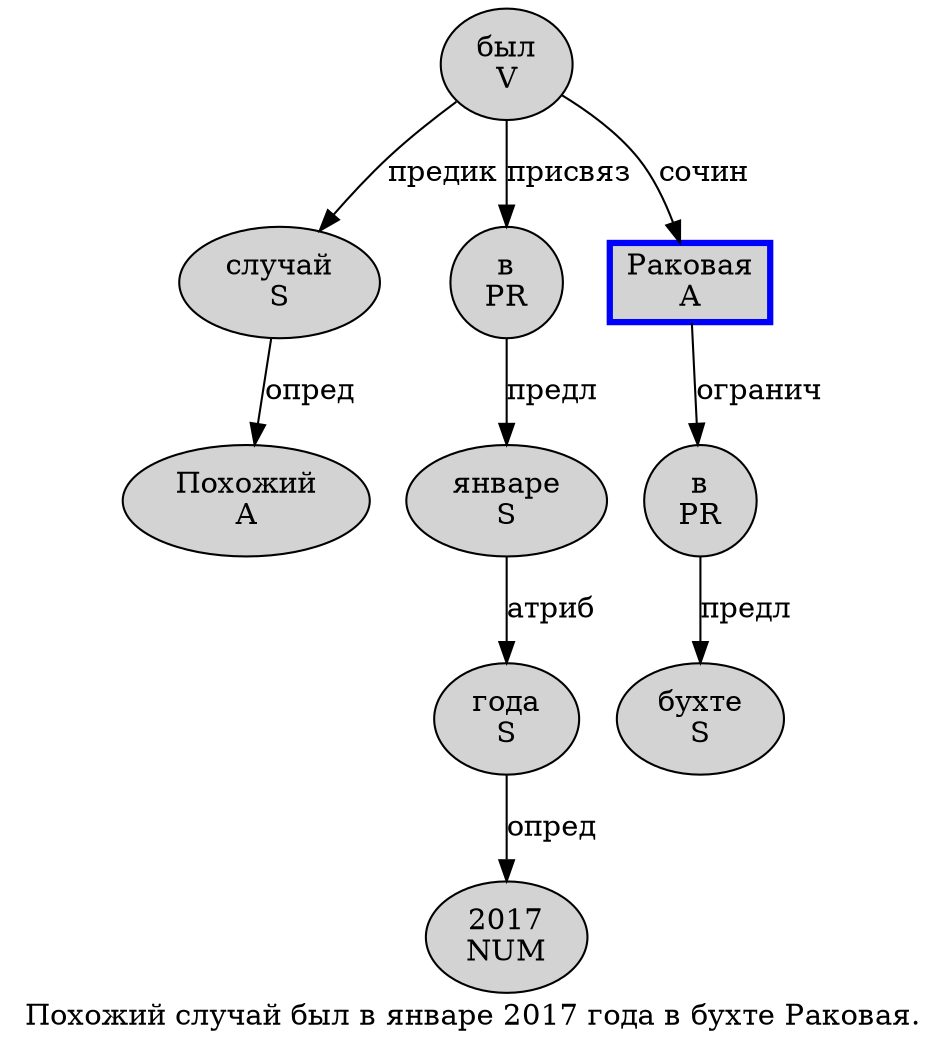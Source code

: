 digraph SENTENCE_863 {
	graph [label="Похожий случай был в январе 2017 года в бухте Раковая."]
	node [style=filled]
		0 [label="Похожий
A" color="" fillcolor=lightgray penwidth=1 shape=ellipse]
		1 [label="случай
S" color="" fillcolor=lightgray penwidth=1 shape=ellipse]
		2 [label="был
V" color="" fillcolor=lightgray penwidth=1 shape=ellipse]
		3 [label="в
PR" color="" fillcolor=lightgray penwidth=1 shape=ellipse]
		4 [label="январе
S" color="" fillcolor=lightgray penwidth=1 shape=ellipse]
		5 [label="2017
NUM" color="" fillcolor=lightgray penwidth=1 shape=ellipse]
		6 [label="года
S" color="" fillcolor=lightgray penwidth=1 shape=ellipse]
		7 [label="в
PR" color="" fillcolor=lightgray penwidth=1 shape=ellipse]
		8 [label="бухте
S" color="" fillcolor=lightgray penwidth=1 shape=ellipse]
		9 [label="Раковая
A" color=blue fillcolor=lightgray penwidth=3 shape=box]
			2 -> 1 [label="предик"]
			2 -> 3 [label="присвяз"]
			2 -> 9 [label="сочин"]
			9 -> 7 [label="огранич"]
			4 -> 6 [label="атриб"]
			6 -> 5 [label="опред"]
			3 -> 4 [label="предл"]
			7 -> 8 [label="предл"]
			1 -> 0 [label="опред"]
}